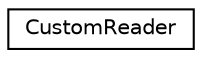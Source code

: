 digraph "Graphical Class Hierarchy"
{
 // LATEX_PDF_SIZE
  edge [fontname="Helvetica",fontsize="10",labelfontname="Helvetica",labelfontsize="10"];
  node [fontname="Helvetica",fontsize="10",shape=record];
  rankdir="LR";
  Node0 [label="CustomReader",height=0.2,width=0.4,color="black", fillcolor="white", style="filled",URL="$classCustomReader.html",tooltip=" "];
}
